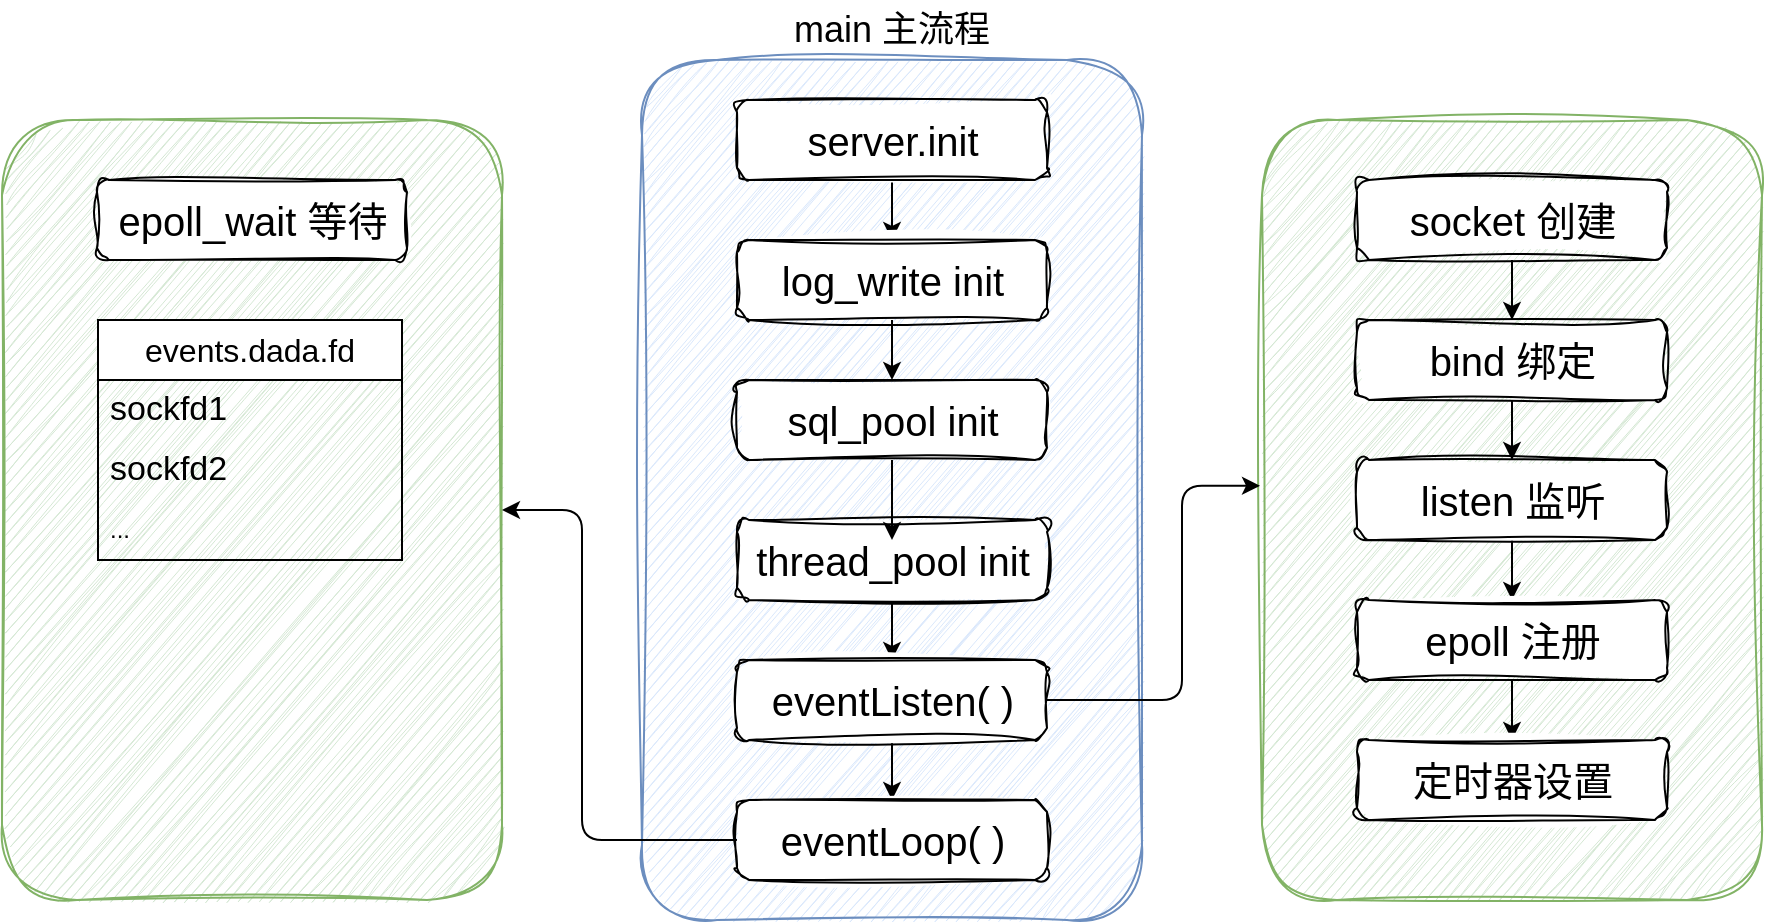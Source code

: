 <mxfile version="24.5.4" type="github">
  <diagram name="第 1 页" id="rZ8Ub2-MKYlWhGuQHyz1">
    <mxGraphModel dx="2187" dy="890" grid="1" gridSize="10" guides="1" tooltips="1" connect="1" arrows="1" fold="1" page="1" pageScale="1" pageWidth="827" pageHeight="1169" math="0" shadow="0">
      <root>
        <mxCell id="0" />
        <mxCell id="1" parent="0" />
        <mxCell id="m9QqqRcCzPwHsIWh3rep-1" value="" style="rounded=1;whiteSpace=wrap;html=1;fillColor=#dae8fc;strokeColor=#6c8ebf;sketch=1;curveFitting=1;jiggle=2;" vertex="1" parent="1">
          <mxGeometry x="-110" y="120" width="250" height="430" as="geometry" />
        </mxCell>
        <mxCell id="m9QqqRcCzPwHsIWh3rep-2" value="&lt;font style=&quot;font-size: 18px;&quot;&gt;main 主流程&lt;/font&gt;" style="text;strokeColor=none;align=center;fillColor=none;html=1;verticalAlign=middle;whiteSpace=wrap;rounded=0;" vertex="1" parent="1">
          <mxGeometry x="-45" y="90" width="120" height="30" as="geometry" />
        </mxCell>
        <mxCell id="m9QqqRcCzPwHsIWh3rep-4" value="" style="rounded=1;whiteSpace=wrap;html=1;fillColor=#d5e8d4;strokeColor=#82b366;sketch=1;curveFitting=1;jiggle=2;" vertex="1" parent="1">
          <mxGeometry x="200" y="150" width="250" height="390" as="geometry" />
        </mxCell>
        <mxCell id="m9QqqRcCzPwHsIWh3rep-5" value="" style="rounded=1;whiteSpace=wrap;html=1;fillColor=#d5e8d4;strokeColor=#82b366;sketch=1;curveFitting=1;jiggle=2;" vertex="1" parent="1">
          <mxGeometry x="-430" y="150" width="250" height="390" as="geometry" />
        </mxCell>
        <mxCell id="m9QqqRcCzPwHsIWh3rep-12" style="edgeStyle=orthogonalEdgeStyle;rounded=0;orthogonalLoop=1;jettySize=auto;html=1;" edge="1" parent="1" source="m9QqqRcCzPwHsIWh3rep-6" target="m9QqqRcCzPwHsIWh3rep-7">
          <mxGeometry relative="1" as="geometry" />
        </mxCell>
        <mxCell id="m9QqqRcCzPwHsIWh3rep-6" value="&lt;font style=&quot;font-size: 20px;&quot;&gt;server.init&lt;/font&gt;" style="rounded=1;whiteSpace=wrap;html=1;sketch=1;curveFitting=1;jiggle=2;" vertex="1" parent="1">
          <mxGeometry x="-62.5" y="140" width="155" height="40" as="geometry" />
        </mxCell>
        <mxCell id="m9QqqRcCzPwHsIWh3rep-13" style="edgeStyle=orthogonalEdgeStyle;rounded=0;orthogonalLoop=1;jettySize=auto;html=1;" edge="1" parent="1" source="m9QqqRcCzPwHsIWh3rep-7" target="m9QqqRcCzPwHsIWh3rep-8">
          <mxGeometry relative="1" as="geometry" />
        </mxCell>
        <mxCell id="m9QqqRcCzPwHsIWh3rep-7" value="&lt;font style=&quot;font-size: 20px;&quot;&gt;log_write init&lt;/font&gt;" style="rounded=1;whiteSpace=wrap;html=1;sketch=1;curveFitting=1;jiggle=2;" vertex="1" parent="1">
          <mxGeometry x="-62.5" y="210" width="155" height="40" as="geometry" />
        </mxCell>
        <mxCell id="m9QqqRcCzPwHsIWh3rep-8" value="&lt;font style=&quot;font-size: 20px;&quot;&gt;sql_pool init&lt;/font&gt;" style="rounded=1;whiteSpace=wrap;html=1;sketch=1;curveFitting=1;jiggle=2;" vertex="1" parent="1">
          <mxGeometry x="-62.5" y="280" width="155" height="40" as="geometry" />
        </mxCell>
        <mxCell id="m9QqqRcCzPwHsIWh3rep-15" style="edgeStyle=orthogonalEdgeStyle;rounded=0;orthogonalLoop=1;jettySize=auto;html=1;" edge="1" parent="1" source="m9QqqRcCzPwHsIWh3rep-9" target="m9QqqRcCzPwHsIWh3rep-10">
          <mxGeometry relative="1" as="geometry" />
        </mxCell>
        <mxCell id="m9QqqRcCzPwHsIWh3rep-9" value="&lt;font style=&quot;font-size: 20px;&quot;&gt;thread_pool init&lt;/font&gt;" style="rounded=1;whiteSpace=wrap;html=1;sketch=1;curveFitting=1;jiggle=2;" vertex="1" parent="1">
          <mxGeometry x="-62.5" y="350" width="155" height="40" as="geometry" />
        </mxCell>
        <mxCell id="m9QqqRcCzPwHsIWh3rep-16" style="edgeStyle=orthogonalEdgeStyle;rounded=0;orthogonalLoop=1;jettySize=auto;html=1;" edge="1" parent="1" source="m9QqqRcCzPwHsIWh3rep-10" target="m9QqqRcCzPwHsIWh3rep-11">
          <mxGeometry relative="1" as="geometry" />
        </mxCell>
        <mxCell id="m9QqqRcCzPwHsIWh3rep-10" value="&lt;font style=&quot;font-size: 20px;&quot;&gt;eventListen( )&lt;/font&gt;" style="rounded=1;whiteSpace=wrap;html=1;sketch=1;curveFitting=1;jiggle=2;" vertex="1" parent="1">
          <mxGeometry x="-62.5" y="420" width="155" height="40" as="geometry" />
        </mxCell>
        <mxCell id="m9QqqRcCzPwHsIWh3rep-18" style="edgeStyle=orthogonalEdgeStyle;rounded=1;orthogonalLoop=1;jettySize=auto;html=1;curved=0;" edge="1" parent="1" source="m9QqqRcCzPwHsIWh3rep-11" target="m9QqqRcCzPwHsIWh3rep-5">
          <mxGeometry relative="1" as="geometry">
            <Array as="points">
              <mxPoint x="-140" y="510" />
              <mxPoint x="-140" y="345" />
            </Array>
          </mxGeometry>
        </mxCell>
        <mxCell id="m9QqqRcCzPwHsIWh3rep-11" value="&lt;font style=&quot;font-size: 20px;&quot;&gt;eventLoop( )&lt;/font&gt;" style="rounded=1;whiteSpace=wrap;html=1;sketch=1;curveFitting=1;jiggle=2;" vertex="1" parent="1">
          <mxGeometry x="-62.5" y="490" width="155" height="40" as="geometry" />
        </mxCell>
        <mxCell id="m9QqqRcCzPwHsIWh3rep-14" style="edgeStyle=orthogonalEdgeStyle;rounded=0;orthogonalLoop=1;jettySize=auto;html=1;entryX=0.5;entryY=0.25;entryDx=0;entryDy=0;entryPerimeter=0;" edge="1" parent="1" source="m9QqqRcCzPwHsIWh3rep-8" target="m9QqqRcCzPwHsIWh3rep-9">
          <mxGeometry relative="1" as="geometry" />
        </mxCell>
        <mxCell id="m9QqqRcCzPwHsIWh3rep-17" style="edgeStyle=orthogonalEdgeStyle;rounded=1;orthogonalLoop=1;jettySize=auto;html=1;entryX=-0.004;entryY=0.469;entryDx=0;entryDy=0;entryPerimeter=0;curved=0;" edge="1" parent="1" source="m9QqqRcCzPwHsIWh3rep-10" target="m9QqqRcCzPwHsIWh3rep-4">
          <mxGeometry relative="1" as="geometry">
            <Array as="points">
              <mxPoint x="160" y="440" />
              <mxPoint x="160" y="333" />
            </Array>
          </mxGeometry>
        </mxCell>
        <mxCell id="m9QqqRcCzPwHsIWh3rep-24" style="edgeStyle=orthogonalEdgeStyle;rounded=0;orthogonalLoop=1;jettySize=auto;html=1;" edge="1" parent="1" source="m9QqqRcCzPwHsIWh3rep-19" target="m9QqqRcCzPwHsIWh3rep-20">
          <mxGeometry relative="1" as="geometry" />
        </mxCell>
        <mxCell id="m9QqqRcCzPwHsIWh3rep-19" value="&lt;font style=&quot;font-size: 20px;&quot;&gt;socket 创建&lt;/font&gt;" style="rounded=1;whiteSpace=wrap;html=1;sketch=1;curveFitting=1;jiggle=2;" vertex="1" parent="1">
          <mxGeometry x="247.5" y="180" width="155" height="40" as="geometry" />
        </mxCell>
        <mxCell id="m9QqqRcCzPwHsIWh3rep-25" style="edgeStyle=orthogonalEdgeStyle;rounded=0;orthogonalLoop=1;jettySize=auto;html=1;entryX=0.5;entryY=0;entryDx=0;entryDy=0;" edge="1" parent="1" source="m9QqqRcCzPwHsIWh3rep-20" target="m9QqqRcCzPwHsIWh3rep-21">
          <mxGeometry relative="1" as="geometry" />
        </mxCell>
        <mxCell id="m9QqqRcCzPwHsIWh3rep-20" value="&lt;font style=&quot;font-size: 20px;&quot;&gt;bind 绑定&lt;/font&gt;" style="rounded=1;whiteSpace=wrap;html=1;sketch=1;curveFitting=1;jiggle=2;" vertex="1" parent="1">
          <mxGeometry x="247.5" y="250" width="155" height="40" as="geometry" />
        </mxCell>
        <mxCell id="m9QqqRcCzPwHsIWh3rep-26" style="edgeStyle=orthogonalEdgeStyle;rounded=0;orthogonalLoop=1;jettySize=auto;html=1;entryX=0.5;entryY=0;entryDx=0;entryDy=0;" edge="1" parent="1" source="m9QqqRcCzPwHsIWh3rep-21" target="m9QqqRcCzPwHsIWh3rep-22">
          <mxGeometry relative="1" as="geometry" />
        </mxCell>
        <mxCell id="m9QqqRcCzPwHsIWh3rep-21" value="&lt;font style=&quot;font-size: 20px;&quot;&gt;listen 监听&lt;/font&gt;" style="rounded=1;whiteSpace=wrap;html=1;sketch=1;curveFitting=1;jiggle=2;" vertex="1" parent="1">
          <mxGeometry x="247.5" y="320" width="155" height="40" as="geometry" />
        </mxCell>
        <mxCell id="m9QqqRcCzPwHsIWh3rep-27" style="edgeStyle=orthogonalEdgeStyle;rounded=0;orthogonalLoop=1;jettySize=auto;html=1;entryX=0.5;entryY=0;entryDx=0;entryDy=0;" edge="1" parent="1" source="m9QqqRcCzPwHsIWh3rep-22" target="m9QqqRcCzPwHsIWh3rep-23">
          <mxGeometry relative="1" as="geometry" />
        </mxCell>
        <mxCell id="m9QqqRcCzPwHsIWh3rep-22" value="&lt;font style=&quot;font-size: 20px;&quot;&gt;epoll 注册&lt;/font&gt;" style="rounded=1;whiteSpace=wrap;html=1;sketch=1;curveFitting=1;jiggle=2;" vertex="1" parent="1">
          <mxGeometry x="247.5" y="390" width="155" height="40" as="geometry" />
        </mxCell>
        <mxCell id="m9QqqRcCzPwHsIWh3rep-23" value="&lt;span style=&quot;font-size: 20px;&quot;&gt;定时器设置&lt;/span&gt;" style="rounded=1;whiteSpace=wrap;html=1;sketch=1;curveFitting=1;jiggle=2;" vertex="1" parent="1">
          <mxGeometry x="247.5" y="460" width="155" height="40" as="geometry" />
        </mxCell>
        <mxCell id="m9QqqRcCzPwHsIWh3rep-28" value="&lt;font style=&quot;font-size: 20px;&quot;&gt;epoll_wait 等待&lt;/font&gt;" style="rounded=1;whiteSpace=wrap;html=1;sketch=1;curveFitting=1;jiggle=2;" vertex="1" parent="1">
          <mxGeometry x="-382.5" y="180" width="155" height="40" as="geometry" />
        </mxCell>
        <mxCell id="m9QqqRcCzPwHsIWh3rep-30" value="&lt;font style=&quot;font-size: 16px;&quot;&gt;events.dada.fd&lt;/font&gt;" style="swimlane;fontStyle=0;childLayout=stackLayout;horizontal=1;startSize=30;horizontalStack=0;resizeParent=1;resizeParentMax=0;resizeLast=0;collapsible=1;marginBottom=0;whiteSpace=wrap;html=1;" vertex="1" parent="1">
          <mxGeometry x="-382" y="250" width="152" height="120" as="geometry" />
        </mxCell>
        <mxCell id="m9QqqRcCzPwHsIWh3rep-31" value="&lt;font style=&quot;font-size: 17px;&quot;&gt;sockfd1&lt;/font&gt;" style="text;strokeColor=none;fillColor=none;align=left;verticalAlign=middle;spacingLeft=4;spacingRight=4;overflow=hidden;points=[[0,0.5],[1,0.5]];portConstraint=eastwest;rotatable=0;whiteSpace=wrap;html=1;" vertex="1" parent="m9QqqRcCzPwHsIWh3rep-30">
          <mxGeometry y="30" width="152" height="30" as="geometry" />
        </mxCell>
        <mxCell id="m9QqqRcCzPwHsIWh3rep-32" value="&lt;span style=&quot;font-size: 17px;&quot;&gt;sockfd2&lt;/span&gt;" style="text;strokeColor=none;fillColor=none;align=left;verticalAlign=middle;spacingLeft=4;spacingRight=4;overflow=hidden;points=[[0,0.5],[1,0.5]];portConstraint=eastwest;rotatable=0;whiteSpace=wrap;html=1;" vertex="1" parent="m9QqqRcCzPwHsIWh3rep-30">
          <mxGeometry y="60" width="152" height="30" as="geometry" />
        </mxCell>
        <mxCell id="m9QqqRcCzPwHsIWh3rep-33" value="..." style="text;strokeColor=none;fillColor=none;align=left;verticalAlign=middle;spacingLeft=4;spacingRight=4;overflow=hidden;points=[[0,0.5],[1,0.5]];portConstraint=eastwest;rotatable=0;whiteSpace=wrap;html=1;" vertex="1" parent="m9QqqRcCzPwHsIWh3rep-30">
          <mxGeometry y="90" width="152" height="30" as="geometry" />
        </mxCell>
      </root>
    </mxGraphModel>
  </diagram>
</mxfile>
